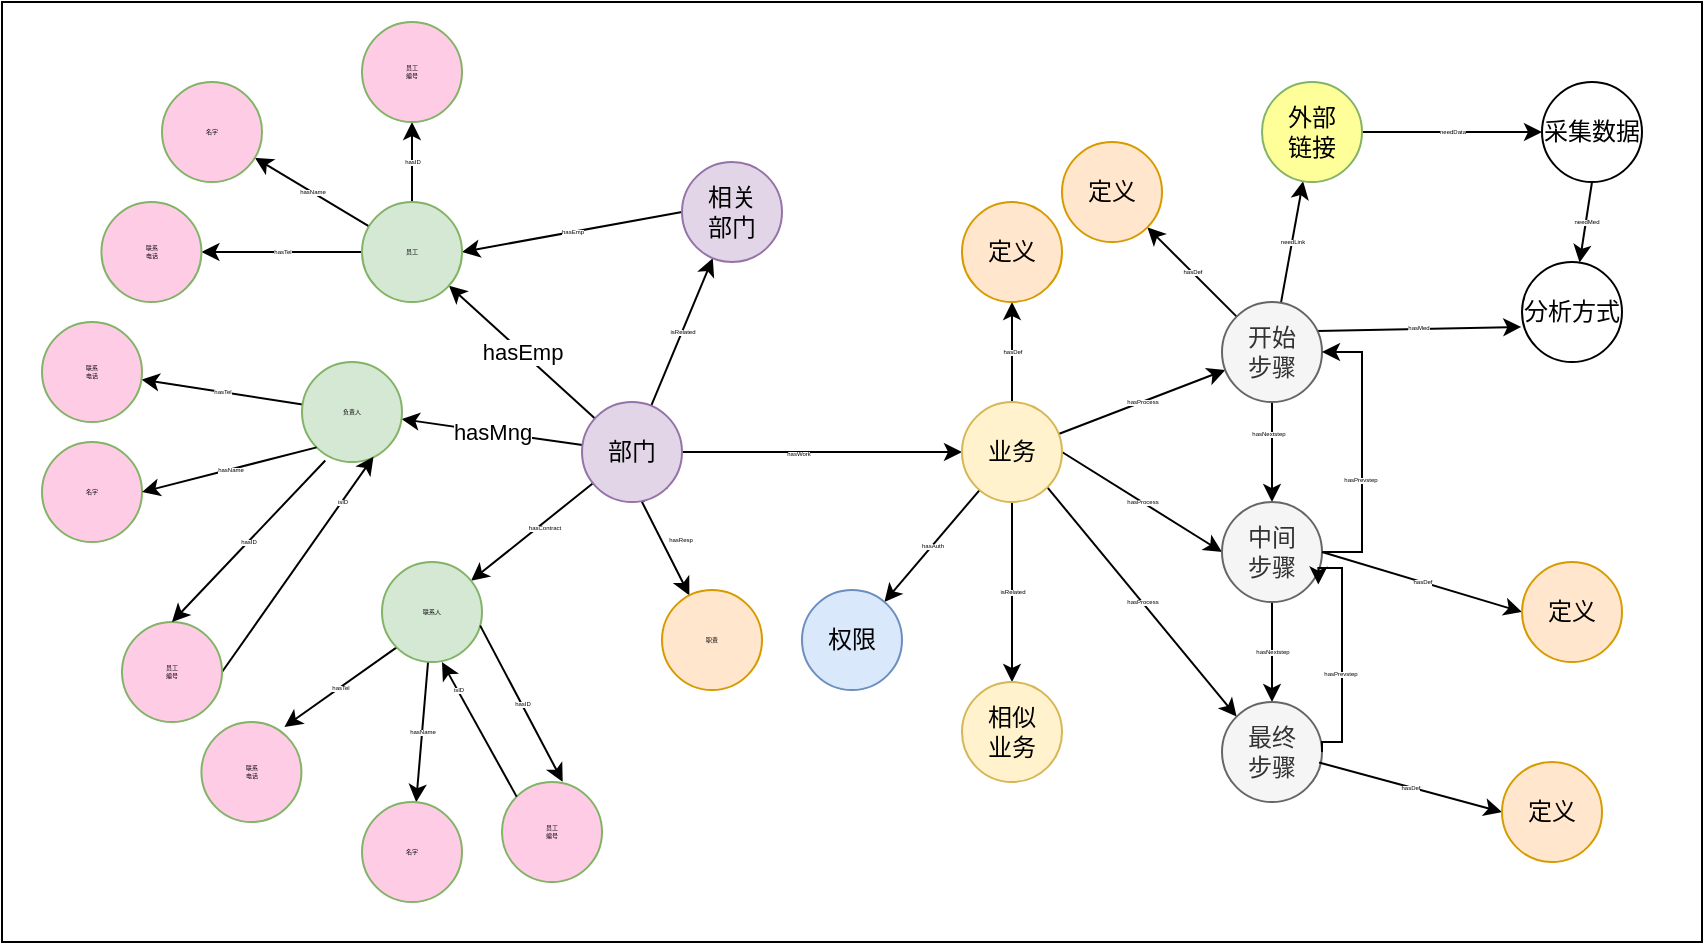 <mxfile version="12.4.3" type="github" pages="1">
  <diagram id="XgIIdUIh-stWBlNtAeEo" name="Page-1">
    <mxGraphModel dx="1955" dy="1729" grid="1" gridSize="10" guides="1" tooltips="1" connect="1" arrows="1" fold="1" page="1" pageScale="1" pageWidth="827" pageHeight="1169" math="0" shadow="0">
      <root>
        <mxCell id="0"/>
        <mxCell id="1" parent="0"/>
        <mxCell id="hCjHjx9QdGLJUF4nOR83-40" value="" style="rounded=0;whiteSpace=wrap;html=1;fontSize=3;align=center;" vertex="1" parent="1">
          <mxGeometry x="-50" y="-50" width="850" height="470" as="geometry"/>
        </mxCell>
        <mxCell id="JsLS7q7RVoCYtELDjjpi-3" value="hasEmp" style="rounded=0;orthogonalLoop=1;jettySize=auto;html=1;" parent="1" source="JsLS7q7RVoCYtELDjjpi-1" target="JsLS7q7RVoCYtELDjjpi-2" edge="1">
          <mxGeometry relative="1" as="geometry"/>
        </mxCell>
        <mxCell id="JsLS7q7RVoCYtELDjjpi-5" value="hasMng" style="rounded=0;orthogonalLoop=1;jettySize=auto;html=1;" parent="1" source="JsLS7q7RVoCYtELDjjpi-1" target="JsLS7q7RVoCYtELDjjpi-4" edge="1">
          <mxGeometry relative="1" as="geometry"/>
        </mxCell>
        <mxCell id="JsLS7q7RVoCYtELDjjpi-7" value="" style="rounded=0;orthogonalLoop=1;jettySize=auto;html=1;" parent="1" source="JsLS7q7RVoCYtELDjjpi-1" target="JsLS7q7RVoCYtELDjjpi-6" edge="1">
          <mxGeometry relative="1" as="geometry"/>
        </mxCell>
        <mxCell id="JsLS7q7RVoCYtELDjjpi-27" value="hasContract" style="text;html=1;align=center;verticalAlign=middle;resizable=0;points=[];;labelBackgroundColor=#ffffff;fontSize=3;" parent="JsLS7q7RVoCYtELDjjpi-7" vertex="1" connectable="0">
          <mxGeometry x="-0.137" y="2" relative="1" as="geometry">
            <mxPoint as="offset"/>
          </mxGeometry>
        </mxCell>
        <mxCell id="JsLS7q7RVoCYtELDjjpi-9" value="" style="edgeStyle=orthogonalEdgeStyle;rounded=0;orthogonalLoop=1;jettySize=auto;html=1;fontSize=3;" parent="1" source="JsLS7q7RVoCYtELDjjpi-1" target="JsLS7q7RVoCYtELDjjpi-8" edge="1">
          <mxGeometry relative="1" as="geometry"/>
        </mxCell>
        <mxCell id="JsLS7q7RVoCYtELDjjpi-10" value="hasWork" style="text;html=1;align=center;verticalAlign=middle;resizable=0;points=[];;labelBackgroundColor=#ffffff;fontSize=3;labelPosition=center;verticalLabelPosition=middle;" parent="JsLS7q7RVoCYtELDjjpi-9" vertex="1" connectable="0">
          <mxGeometry x="-0.179" y="-1" relative="1" as="geometry">
            <mxPoint as="offset"/>
          </mxGeometry>
        </mxCell>
        <mxCell id="JsLS7q7RVoCYtELDjjpi-29" style="edgeStyle=none;rounded=0;orthogonalLoop=1;jettySize=auto;html=1;exitX=1;exitY=1;exitDx=0;exitDy=0;fontSize=3;" parent="1" source="JsLS7q7RVoCYtELDjjpi-1" target="JsLS7q7RVoCYtELDjjpi-28" edge="1">
          <mxGeometry relative="1" as="geometry">
            <Array as="points">
              <mxPoint x="270" y="200"/>
            </Array>
          </mxGeometry>
        </mxCell>
        <mxCell id="JsLS7q7RVoCYtELDjjpi-30" value="hasResp" style="text;html=1;align=center;verticalAlign=middle;resizable=0;points=[];;labelBackgroundColor=#ffffff;fontSize=3;" parent="JsLS7q7RVoCYtELDjjpi-29" vertex="1" connectable="0">
          <mxGeometry x="-0.344" relative="1" as="geometry">
            <mxPoint x="15.19" y="12.64" as="offset"/>
          </mxGeometry>
        </mxCell>
        <mxCell id="JsLS7q7RVoCYtELDjjpi-47" value="isRelated" style="edgeStyle=none;rounded=0;orthogonalLoop=1;jettySize=auto;html=1;fontSize=3;" parent="1" source="JsLS7q7RVoCYtELDjjpi-1" target="JsLS7q7RVoCYtELDjjpi-46" edge="1">
          <mxGeometry relative="1" as="geometry"/>
        </mxCell>
        <mxCell id="JsLS7q7RVoCYtELDjjpi-1" value="部门" style="ellipse;whiteSpace=wrap;html=1;fillColor=#e1d5e7;strokeColor=#9673a6;" parent="1" vertex="1">
          <mxGeometry x="240" y="150" width="50" height="50" as="geometry"/>
        </mxCell>
        <mxCell id="hCjHjx9QdGLJUF4nOR83-9" value="hasEmp" style="edgeStyle=none;rounded=0;orthogonalLoop=1;jettySize=auto;html=1;exitX=0;exitY=0.5;exitDx=0;exitDy=0;entryX=1;entryY=0.5;entryDx=0;entryDy=0;fontSize=3;" edge="1" parent="1" source="JsLS7q7RVoCYtELDjjpi-46" target="JsLS7q7RVoCYtELDjjpi-2">
          <mxGeometry relative="1" as="geometry"/>
        </mxCell>
        <mxCell id="JsLS7q7RVoCYtELDjjpi-46" value="相关&lt;br&gt;部门" style="ellipse;whiteSpace=wrap;html=1;fillColor=#e1d5e7;strokeColor=#9673a6;" parent="1" vertex="1">
          <mxGeometry x="290" y="30" width="50" height="50" as="geometry"/>
        </mxCell>
        <mxCell id="JsLS7q7RVoCYtELDjjpi-12" value="hasProcess" style="rounded=0;orthogonalLoop=1;jettySize=auto;html=1;fontSize=3;" parent="1" source="JsLS7q7RVoCYtELDjjpi-8" target="JsLS7q7RVoCYtELDjjpi-11" edge="1">
          <mxGeometry relative="1" as="geometry"/>
        </mxCell>
        <mxCell id="JsLS7q7RVoCYtELDjjpi-14" value="hasDef" style="edgeStyle=orthogonalEdgeStyle;rounded=0;orthogonalLoop=1;jettySize=auto;html=1;fontSize=3;" parent="1" source="JsLS7q7RVoCYtELDjjpi-8" target="JsLS7q7RVoCYtELDjjpi-13" edge="1">
          <mxGeometry relative="1" as="geometry"/>
        </mxCell>
        <mxCell id="JsLS7q7RVoCYtELDjjpi-34" value="hasAuth" style="edgeStyle=none;rounded=0;orthogonalLoop=1;jettySize=auto;html=1;fontSize=3;" parent="1" source="JsLS7q7RVoCYtELDjjpi-8" target="JsLS7q7RVoCYtELDjjpi-33" edge="1">
          <mxGeometry relative="1" as="geometry"/>
        </mxCell>
        <mxCell id="JsLS7q7RVoCYtELDjjpi-49" value="isRelated" style="edgeStyle=none;rounded=0;orthogonalLoop=1;jettySize=auto;html=1;fontSize=3;" parent="1" source="JsLS7q7RVoCYtELDjjpi-8" target="JsLS7q7RVoCYtELDjjpi-48" edge="1">
          <mxGeometry relative="1" as="geometry"/>
        </mxCell>
        <mxCell id="JsLS7q7RVoCYtELDjjpi-57" value="hasProcess" style="edgeStyle=none;rounded=0;orthogonalLoop=1;jettySize=auto;html=1;exitX=1;exitY=0.5;exitDx=0;exitDy=0;entryX=0;entryY=0.5;entryDx=0;entryDy=0;fontSize=3;" parent="1" source="JsLS7q7RVoCYtELDjjpi-8" target="JsLS7q7RVoCYtELDjjpi-17" edge="1">
          <mxGeometry relative="1" as="geometry"/>
        </mxCell>
        <mxCell id="JsLS7q7RVoCYtELDjjpi-58" value="hasProcess" style="edgeStyle=none;rounded=0;orthogonalLoop=1;jettySize=auto;html=1;exitX=1;exitY=1;exitDx=0;exitDy=0;entryX=0;entryY=0;entryDx=0;entryDy=0;fontSize=3;" parent="1" source="JsLS7q7RVoCYtELDjjpi-8" target="JsLS7q7RVoCYtELDjjpi-23" edge="1">
          <mxGeometry relative="1" as="geometry"/>
        </mxCell>
        <mxCell id="JsLS7q7RVoCYtELDjjpi-8" value="业务" style="ellipse;whiteSpace=wrap;html=1;fillColor=#fff2cc;strokeColor=#d6b656;" parent="1" vertex="1">
          <mxGeometry x="430" y="150" width="50" height="50" as="geometry"/>
        </mxCell>
        <mxCell id="JsLS7q7RVoCYtELDjjpi-48" value="相似&lt;br&gt;业务" style="ellipse;whiteSpace=wrap;html=1;fillColor=#fff2cc;strokeColor=#d6b656;" parent="1" vertex="1">
          <mxGeometry x="430" y="290" width="50" height="50" as="geometry"/>
        </mxCell>
        <mxCell id="JsLS7q7RVoCYtELDjjpi-33" value="权限" style="ellipse;whiteSpace=wrap;html=1;fillColor=#dae8fc;strokeColor=#6c8ebf;" parent="1" vertex="1">
          <mxGeometry x="350" y="244" width="50" height="50" as="geometry"/>
        </mxCell>
        <mxCell id="JsLS7q7RVoCYtELDjjpi-13" value="定义" style="ellipse;whiteSpace=wrap;html=1;fillColor=#ffe6cc;strokeColor=#d79b00;" parent="1" vertex="1">
          <mxGeometry x="430" y="50" width="50" height="50" as="geometry"/>
        </mxCell>
        <mxCell id="JsLS7q7RVoCYtELDjjpi-18" value="" style="edgeStyle=orthogonalEdgeStyle;rounded=0;orthogonalLoop=1;jettySize=auto;html=1;fontSize=3;" parent="1" source="JsLS7q7RVoCYtELDjjpi-11" target="JsLS7q7RVoCYtELDjjpi-17" edge="1">
          <mxGeometry relative="1" as="geometry"/>
        </mxCell>
        <mxCell id="JsLS7q7RVoCYtELDjjpi-19" value="hasNextstep" style="text;html=1;align=center;verticalAlign=middle;resizable=0;points=[];;labelBackgroundColor=#ffffff;fontSize=3;" parent="JsLS7q7RVoCYtELDjjpi-18" vertex="1" connectable="0">
          <mxGeometry x="-0.359" y="-2" relative="1" as="geometry">
            <mxPoint as="offset"/>
          </mxGeometry>
        </mxCell>
        <mxCell id="JsLS7q7RVoCYtELDjjpi-38" value="needLink" style="edgeStyle=none;rounded=0;orthogonalLoop=1;jettySize=auto;html=1;fontSize=3;" parent="1" source="JsLS7q7RVoCYtELDjjpi-11" target="JsLS7q7RVoCYtELDjjpi-37" edge="1">
          <mxGeometry relative="1" as="geometry"/>
        </mxCell>
        <mxCell id="JsLS7q7RVoCYtELDjjpi-40" value="hasDef" style="edgeStyle=none;rounded=0;orthogonalLoop=1;jettySize=auto;html=1;exitX=0;exitY=0;exitDx=0;exitDy=0;entryX=1;entryY=1;entryDx=0;entryDy=0;fontSize=3;" parent="1" source="JsLS7q7RVoCYtELDjjpi-11" target="JsLS7q7RVoCYtELDjjpi-39" edge="1">
          <mxGeometry relative="1" as="geometry"/>
        </mxCell>
        <mxCell id="JsLS7q7RVoCYtELDjjpi-42" value="hasMed" style="edgeStyle=none;rounded=0;orthogonalLoop=1;jettySize=auto;html=1;exitX=0.95;exitY=0.29;exitDx=0;exitDy=0;entryX=-0.007;entryY=0.649;entryDx=0;entryDy=0;entryPerimeter=0;fontSize=3;exitPerimeter=0;" parent="1" source="JsLS7q7RVoCYtELDjjpi-11" target="JsLS7q7RVoCYtELDjjpi-41" edge="1">
          <mxGeometry relative="1" as="geometry"/>
        </mxCell>
        <mxCell id="JsLS7q7RVoCYtELDjjpi-11" value="开始&lt;br&gt;步骤" style="ellipse;whiteSpace=wrap;html=1;fillColor=#f5f5f5;strokeColor=#666666;fontColor=#333333;" parent="1" vertex="1">
          <mxGeometry x="560" y="100" width="50" height="50" as="geometry"/>
        </mxCell>
        <mxCell id="JsLS7q7RVoCYtELDjjpi-44" value="needData" style="edgeStyle=none;rounded=0;orthogonalLoop=1;jettySize=auto;html=1;fontSize=3;" parent="1" source="JsLS7q7RVoCYtELDjjpi-37" target="JsLS7q7RVoCYtELDjjpi-43" edge="1">
          <mxGeometry relative="1" as="geometry"/>
        </mxCell>
        <mxCell id="JsLS7q7RVoCYtELDjjpi-37" value="外部&lt;br&gt;链接" style="ellipse;whiteSpace=wrap;html=1;fillColor=#FFFF99;strokeColor=#82b366;" parent="1" vertex="1">
          <mxGeometry x="580" y="-10" width="50" height="50" as="geometry"/>
        </mxCell>
        <mxCell id="hCjHjx9QdGLJUF4nOR83-32" value="needMed" style="edgeStyle=none;rounded=0;orthogonalLoop=1;jettySize=auto;html=1;exitX=0.5;exitY=1;exitDx=0;exitDy=0;fontSize=3;" edge="1" parent="1" source="JsLS7q7RVoCYtELDjjpi-43" target="JsLS7q7RVoCYtELDjjpi-41">
          <mxGeometry relative="1" as="geometry"/>
        </mxCell>
        <mxCell id="JsLS7q7RVoCYtELDjjpi-43" value="采集数据" style="ellipse;whiteSpace=wrap;html=1;" parent="1" vertex="1">
          <mxGeometry x="720" y="-10" width="50" height="50" as="geometry"/>
        </mxCell>
        <mxCell id="JsLS7q7RVoCYtELDjjpi-21" style="edgeStyle=orthogonalEdgeStyle;rounded=0;orthogonalLoop=1;jettySize=auto;html=1;exitX=1;exitY=0.5;exitDx=0;exitDy=0;entryX=1;entryY=0.5;entryDx=0;entryDy=0;fontSize=3;" parent="1" source="JsLS7q7RVoCYtELDjjpi-17" target="JsLS7q7RVoCYtELDjjpi-11" edge="1">
          <mxGeometry relative="1" as="geometry"/>
        </mxCell>
        <mxCell id="JsLS7q7RVoCYtELDjjpi-22" value="hasPrevstep" style="text;html=1;align=center;verticalAlign=middle;resizable=0;points=[];;labelBackgroundColor=#ffffff;fontSize=3;" parent="JsLS7q7RVoCYtELDjjpi-21" vertex="1" connectable="0">
          <mxGeometry x="-0.194" y="1" relative="1" as="geometry">
            <mxPoint as="offset"/>
          </mxGeometry>
        </mxCell>
        <mxCell id="JsLS7q7RVoCYtELDjjpi-24" value="hasNextstep" style="edgeStyle=orthogonalEdgeStyle;rounded=0;orthogonalLoop=1;jettySize=auto;html=1;fontSize=3;" parent="1" source="JsLS7q7RVoCYtELDjjpi-17" target="JsLS7q7RVoCYtELDjjpi-23" edge="1">
          <mxGeometry relative="1" as="geometry"/>
        </mxCell>
        <mxCell id="JsLS7q7RVoCYtELDjjpi-17" value="中间&lt;br&gt;步骤" style="ellipse;whiteSpace=wrap;html=1;fillColor=#f5f5f5;strokeColor=#666666;fontColor=#333333;" parent="1" vertex="1">
          <mxGeometry x="560" y="200" width="50" height="50" as="geometry"/>
        </mxCell>
        <mxCell id="JsLS7q7RVoCYtELDjjpi-23" value="最终&lt;br&gt;步骤" style="ellipse;whiteSpace=wrap;html=1;fillColor=#f5f5f5;strokeColor=#666666;fontColor=#333333;" parent="1" vertex="1">
          <mxGeometry x="560" y="300" width="50" height="50" as="geometry"/>
        </mxCell>
        <mxCell id="JsLS7q7RVoCYtELDjjpi-54" value="hasTel" style="edgeStyle=none;rounded=0;orthogonalLoop=1;jettySize=auto;html=1;exitX=0;exitY=1;exitDx=0;exitDy=0;entryX=0.83;entryY=0.049;entryDx=0;entryDy=0;fontSize=3;entryPerimeter=0;" parent="1" source="JsLS7q7RVoCYtELDjjpi-6" target="JsLS7q7RVoCYtELDjjpi-53" edge="1">
          <mxGeometry relative="1" as="geometry"/>
        </mxCell>
        <mxCell id="hCjHjx9QdGLJUF4nOR83-19" value="hasName" style="edgeStyle=none;rounded=0;orthogonalLoop=1;jettySize=auto;html=1;fontSize=3;" edge="1" parent="1" source="JsLS7q7RVoCYtELDjjpi-6" target="hCjHjx9QdGLJUF4nOR83-18">
          <mxGeometry relative="1" as="geometry"/>
        </mxCell>
        <mxCell id="JsLS7q7RVoCYtELDjjpi-6" value="联系人" style="ellipse;whiteSpace=wrap;html=1;fontSize=3;fillColor=#d5e8d4;strokeColor=#82b366;" parent="1" vertex="1">
          <mxGeometry x="140" y="230" width="50" height="50" as="geometry"/>
        </mxCell>
        <mxCell id="JsLS7q7RVoCYtELDjjpi-51" value="hasTel" style="edgeStyle=none;rounded=0;orthogonalLoop=1;jettySize=auto;html=1;fontSize=3;" parent="1" source="JsLS7q7RVoCYtELDjjpi-4" target="JsLS7q7RVoCYtELDjjpi-50" edge="1">
          <mxGeometry relative="1" as="geometry"/>
        </mxCell>
        <mxCell id="JsLS7q7RVoCYtELDjjpi-4" value="负责人" style="ellipse;whiteSpace=wrap;html=1;fontSize=3;fillColor=#d5e8d4;strokeColor=#82b366;" parent="1" vertex="1">
          <mxGeometry x="100" y="130" width="50" height="50" as="geometry"/>
        </mxCell>
        <mxCell id="JsLS7q7RVoCYtELDjjpi-50" value="联系&lt;br&gt;电话" style="ellipse;whiteSpace=wrap;html=1;fontSize=3;fillColor=#FFCCE6;strokeColor=#82b366;" parent="1" vertex="1">
          <mxGeometry x="-30" y="110" width="50" height="50" as="geometry"/>
        </mxCell>
        <mxCell id="JsLS7q7RVoCYtELDjjpi-56" value="hasTel" style="edgeStyle=none;rounded=0;orthogonalLoop=1;jettySize=auto;html=1;entryX=1;entryY=0.5;entryDx=0;entryDy=0;fontSize=3;exitX=0;exitY=0.5;exitDx=0;exitDy=0;" parent="1" source="JsLS7q7RVoCYtELDjjpi-2" target="JsLS7q7RVoCYtELDjjpi-52" edge="1">
          <mxGeometry relative="1" as="geometry">
            <mxPoint x="120" y="79.86" as="targetPoint"/>
            <mxPoint x="132" y="65" as="sourcePoint"/>
          </mxGeometry>
        </mxCell>
        <mxCell id="hCjHjx9QdGLJUF4nOR83-3" value="hasName" style="edgeStyle=none;rounded=0;orthogonalLoop=1;jettySize=auto;html=1;fontSize=3;" edge="1" parent="1" source="JsLS7q7RVoCYtELDjjpi-2" target="hCjHjx9QdGLJUF4nOR83-2">
          <mxGeometry relative="1" as="geometry"/>
        </mxCell>
        <mxCell id="hCjHjx9QdGLJUF4nOR83-6" value="hasID" style="edgeStyle=none;rounded=0;orthogonalLoop=1;jettySize=auto;html=1;fontSize=3;" edge="1" parent="1" source="JsLS7q7RVoCYtELDjjpi-2" target="hCjHjx9QdGLJUF4nOR83-5">
          <mxGeometry relative="1" as="geometry"/>
        </mxCell>
        <mxCell id="JsLS7q7RVoCYtELDjjpi-2" value="员工" style="ellipse;whiteSpace=wrap;html=1;fontSize=3;fillColor=#d5e8d4;strokeColor=#82b366;" parent="1" vertex="1">
          <mxGeometry x="130" y="50" width="50" height="50" as="geometry"/>
        </mxCell>
        <mxCell id="hCjHjx9QdGLJUF4nOR83-2" value="名字" style="ellipse;whiteSpace=wrap;html=1;fontSize=3;fillColor=#FFCCE6;strokeColor=#82b366;" vertex="1" parent="1">
          <mxGeometry x="30" y="-10" width="50" height="50" as="geometry"/>
        </mxCell>
        <mxCell id="JsLS7q7RVoCYtELDjjpi-28" value="职责" style="ellipse;whiteSpace=wrap;html=1;fontSize=3;fillColor=#ffe6cc;strokeColor=#d79b00;" parent="1" vertex="1">
          <mxGeometry x="280" y="244" width="50" height="50" as="geometry"/>
        </mxCell>
        <mxCell id="JsLS7q7RVoCYtELDjjpi-31" style="edgeStyle=orthogonalEdgeStyle;rounded=0;orthogonalLoop=1;jettySize=auto;html=1;exitX=1;exitY=0.5;exitDx=0;exitDy=0;entryX=0.963;entryY=0.826;entryDx=0;entryDy=0;fontSize=3;entryPerimeter=0;" parent="1" source="JsLS7q7RVoCYtELDjjpi-23" target="JsLS7q7RVoCYtELDjjpi-17" edge="1">
          <mxGeometry relative="1" as="geometry">
            <mxPoint x="610.19" y="229.905" as="sourcePoint"/>
            <mxPoint x="610.19" y="129.905" as="targetPoint"/>
            <Array as="points">
              <mxPoint x="620" y="320"/>
              <mxPoint x="620" y="233"/>
            </Array>
          </mxGeometry>
        </mxCell>
        <mxCell id="JsLS7q7RVoCYtELDjjpi-32" value="hasPrevstep" style="text;html=1;align=center;verticalAlign=middle;resizable=0;points=[];;labelBackgroundColor=#ffffff;fontSize=3;" parent="JsLS7q7RVoCYtELDjjpi-31" vertex="1" connectable="0">
          <mxGeometry x="-0.194" y="1" relative="1" as="geometry">
            <mxPoint as="offset"/>
          </mxGeometry>
        </mxCell>
        <mxCell id="JsLS7q7RVoCYtELDjjpi-39" value="定义" style="ellipse;whiteSpace=wrap;html=1;fillColor=#ffe6cc;strokeColor=#d79b00;" parent="1" vertex="1">
          <mxGeometry x="480" y="20" width="50" height="50" as="geometry"/>
        </mxCell>
        <mxCell id="JsLS7q7RVoCYtELDjjpi-41" value="分析方式" style="ellipse;whiteSpace=wrap;html=1;" parent="1" vertex="1">
          <mxGeometry x="710" y="80" width="50" height="50" as="geometry"/>
        </mxCell>
        <mxCell id="JsLS7q7RVoCYtELDjjpi-52" value="联系&lt;br&gt;电话" style="ellipse;whiteSpace=wrap;html=1;fontSize=3;fillColor=#FFCCE6;strokeColor=#82b366;" parent="1" vertex="1">
          <mxGeometry x="-0.29" y="50" width="50" height="50" as="geometry"/>
        </mxCell>
        <mxCell id="JsLS7q7RVoCYtELDjjpi-53" value="联系&lt;br&gt;电话" style="ellipse;whiteSpace=wrap;html=1;fontSize=3;fillColor=#FFCCE6;strokeColor=#82b366;" parent="1" vertex="1">
          <mxGeometry x="49.71" y="310" width="50" height="50" as="geometry"/>
        </mxCell>
        <mxCell id="hCjHjx9QdGLJUF4nOR83-5" value="员工&lt;br&gt;编号" style="ellipse;whiteSpace=wrap;html=1;fontSize=3;fillColor=#FFCCE6;strokeColor=#82b366;" vertex="1" parent="1">
          <mxGeometry x="130" y="-40" width="50" height="50" as="geometry"/>
        </mxCell>
        <mxCell id="hCjHjx9QdGLJUF4nOR83-10" value="名字" style="ellipse;whiteSpace=wrap;html=1;fontSize=3;fillColor=#FFCCE6;strokeColor=#82b366;" vertex="1" parent="1">
          <mxGeometry x="-30" y="170" width="50" height="50" as="geometry"/>
        </mxCell>
        <mxCell id="hCjHjx9QdGLJUF4nOR83-11" value="hasName" style="edgeStyle=none;rounded=0;orthogonalLoop=1;jettySize=auto;html=1;fontSize=3;entryX=1;entryY=0.5;entryDx=0;entryDy=0;exitX=0;exitY=1;exitDx=0;exitDy=0;" edge="1" parent="1" source="JsLS7q7RVoCYtELDjjpi-4" target="hCjHjx9QdGLJUF4nOR83-10">
          <mxGeometry relative="1" as="geometry">
            <mxPoint x="143.549" y="72.161" as="sourcePoint"/>
            <mxPoint x="86.437" y="37.862" as="targetPoint"/>
          </mxGeometry>
        </mxCell>
        <mxCell id="hCjHjx9QdGLJUF4nOR83-16" style="edgeStyle=none;rounded=0;orthogonalLoop=1;jettySize=auto;html=1;exitX=1;exitY=0.5;exitDx=0;exitDy=0;entryX=0.715;entryY=0.947;entryDx=0;entryDy=0;fontSize=3;entryPerimeter=0;" edge="1" parent="1" source="hCjHjx9QdGLJUF4nOR83-12" target="JsLS7q7RVoCYtELDjjpi-4">
          <mxGeometry relative="1" as="geometry"/>
        </mxCell>
        <mxCell id="hCjHjx9QdGLJUF4nOR83-17" value="isID" style="text;html=1;align=center;verticalAlign=middle;resizable=0;points=[];;labelBackgroundColor=#ffffff;fontSize=3;" vertex="1" connectable="0" parent="hCjHjx9QdGLJUF4nOR83-16">
          <mxGeometry x="0.587" relative="1" as="geometry">
            <mxPoint as="offset"/>
          </mxGeometry>
        </mxCell>
        <mxCell id="hCjHjx9QdGLJUF4nOR83-12" value="员工&lt;br&gt;编号" style="ellipse;whiteSpace=wrap;html=1;fontSize=3;fillColor=#FFCCE6;strokeColor=#82b366;" vertex="1" parent="1">
          <mxGeometry x="10" y="260" width="50" height="50" as="geometry"/>
        </mxCell>
        <mxCell id="hCjHjx9QdGLJUF4nOR83-13" value="hasID" style="edgeStyle=none;rounded=0;orthogonalLoop=1;jettySize=auto;html=1;fontSize=3;entryX=0.5;entryY=0;entryDx=0;entryDy=0;exitX=0.233;exitY=0.985;exitDx=0;exitDy=0;exitPerimeter=0;" edge="1" parent="1" source="JsLS7q7RVoCYtELDjjpi-4" target="hCjHjx9QdGLJUF4nOR83-12">
          <mxGeometry relative="1" as="geometry">
            <mxPoint x="165" y="60" as="sourcePoint"/>
            <mxPoint x="165" y="20" as="targetPoint"/>
          </mxGeometry>
        </mxCell>
        <mxCell id="hCjHjx9QdGLJUF4nOR83-18" value="名字" style="ellipse;whiteSpace=wrap;html=1;fontSize=3;fillColor=#FFCCE6;strokeColor=#82b366;" vertex="1" parent="1">
          <mxGeometry x="130" y="350" width="50" height="50" as="geometry"/>
        </mxCell>
        <mxCell id="hCjHjx9QdGLJUF4nOR83-22" value="hasID" style="edgeStyle=none;rounded=0;orthogonalLoop=1;jettySize=auto;html=1;fontSize=3;exitX=0.982;exitY=0.636;exitDx=0;exitDy=0;exitPerimeter=0;entryX=0.607;entryY=-0.002;entryDx=0;entryDy=0;entryPerimeter=0;" edge="1" parent="1" source="JsLS7q7RVoCYtELDjjpi-6" target="hCjHjx9QdGLJUF4nOR83-20">
          <mxGeometry relative="1" as="geometry"/>
        </mxCell>
        <mxCell id="hCjHjx9QdGLJUF4nOR83-20" value="员工&lt;br&gt;编号" style="ellipse;whiteSpace=wrap;html=1;fontSize=3;fillColor=#FFCCE6;strokeColor=#82b366;" vertex="1" parent="1">
          <mxGeometry x="200" y="340" width="50" height="50" as="geometry"/>
        </mxCell>
        <mxCell id="hCjHjx9QdGLJUF4nOR83-23" style="edgeStyle=none;rounded=0;orthogonalLoop=1;jettySize=auto;html=1;exitX=0;exitY=0;exitDx=0;exitDy=0;entryX=0.6;entryY=1;entryDx=0;entryDy=0;fontSize=3;entryPerimeter=0;" edge="1" parent="1" source="hCjHjx9QdGLJUF4nOR83-20" target="JsLS7q7RVoCYtELDjjpi-6">
          <mxGeometry relative="1" as="geometry">
            <mxPoint x="70.0" y="295" as="sourcePoint"/>
            <mxPoint x="145.75" y="187.35" as="targetPoint"/>
          </mxGeometry>
        </mxCell>
        <mxCell id="hCjHjx9QdGLJUF4nOR83-24" value="isID" style="text;html=1;align=center;verticalAlign=middle;resizable=0;points=[];;labelBackgroundColor=#ffffff;fontSize=3;" vertex="1" connectable="0" parent="hCjHjx9QdGLJUF4nOR83-23">
          <mxGeometry x="0.587" relative="1" as="geometry">
            <mxPoint as="offset"/>
          </mxGeometry>
        </mxCell>
        <mxCell id="hCjHjx9QdGLJUF4nOR83-33" value="hasDef" style="edgeStyle=none;rounded=0;orthogonalLoop=1;jettySize=auto;html=1;exitX=1;exitY=0.5;exitDx=0;exitDy=0;entryX=0;entryY=0.5;entryDx=0;entryDy=0;fontSize=3;" edge="1" parent="1" target="hCjHjx9QdGLJUF4nOR83-34" source="JsLS7q7RVoCYtELDjjpi-17">
          <mxGeometry relative="1" as="geometry">
            <mxPoint x="747.322" y="290.002" as="sourcePoint"/>
          </mxGeometry>
        </mxCell>
        <mxCell id="hCjHjx9QdGLJUF4nOR83-34" value="定义" style="ellipse;whiteSpace=wrap;html=1;fillColor=#ffe6cc;strokeColor=#d79b00;" vertex="1" parent="1">
          <mxGeometry x="710" y="230" width="50" height="50" as="geometry"/>
        </mxCell>
        <mxCell id="hCjHjx9QdGLJUF4nOR83-38" value="hasDef" style="edgeStyle=none;rounded=0;orthogonalLoop=1;jettySize=auto;html=1;exitX=0.971;exitY=0.605;exitDx=0;exitDy=0;entryX=0;entryY=0.5;entryDx=0;entryDy=0;fontSize=3;exitPerimeter=0;" edge="1" parent="1" target="hCjHjx9QdGLJUF4nOR83-39" source="JsLS7q7RVoCYtELDjjpi-23">
          <mxGeometry relative="1" as="geometry">
            <mxPoint x="548.662" y="437.322" as="sourcePoint"/>
          </mxGeometry>
        </mxCell>
        <mxCell id="hCjHjx9QdGLJUF4nOR83-39" value="定义" style="ellipse;whiteSpace=wrap;html=1;fillColor=#ffe6cc;strokeColor=#d79b00;" vertex="1" parent="1">
          <mxGeometry x="700" y="330" width="50" height="50" as="geometry"/>
        </mxCell>
      </root>
    </mxGraphModel>
  </diagram>
</mxfile>
